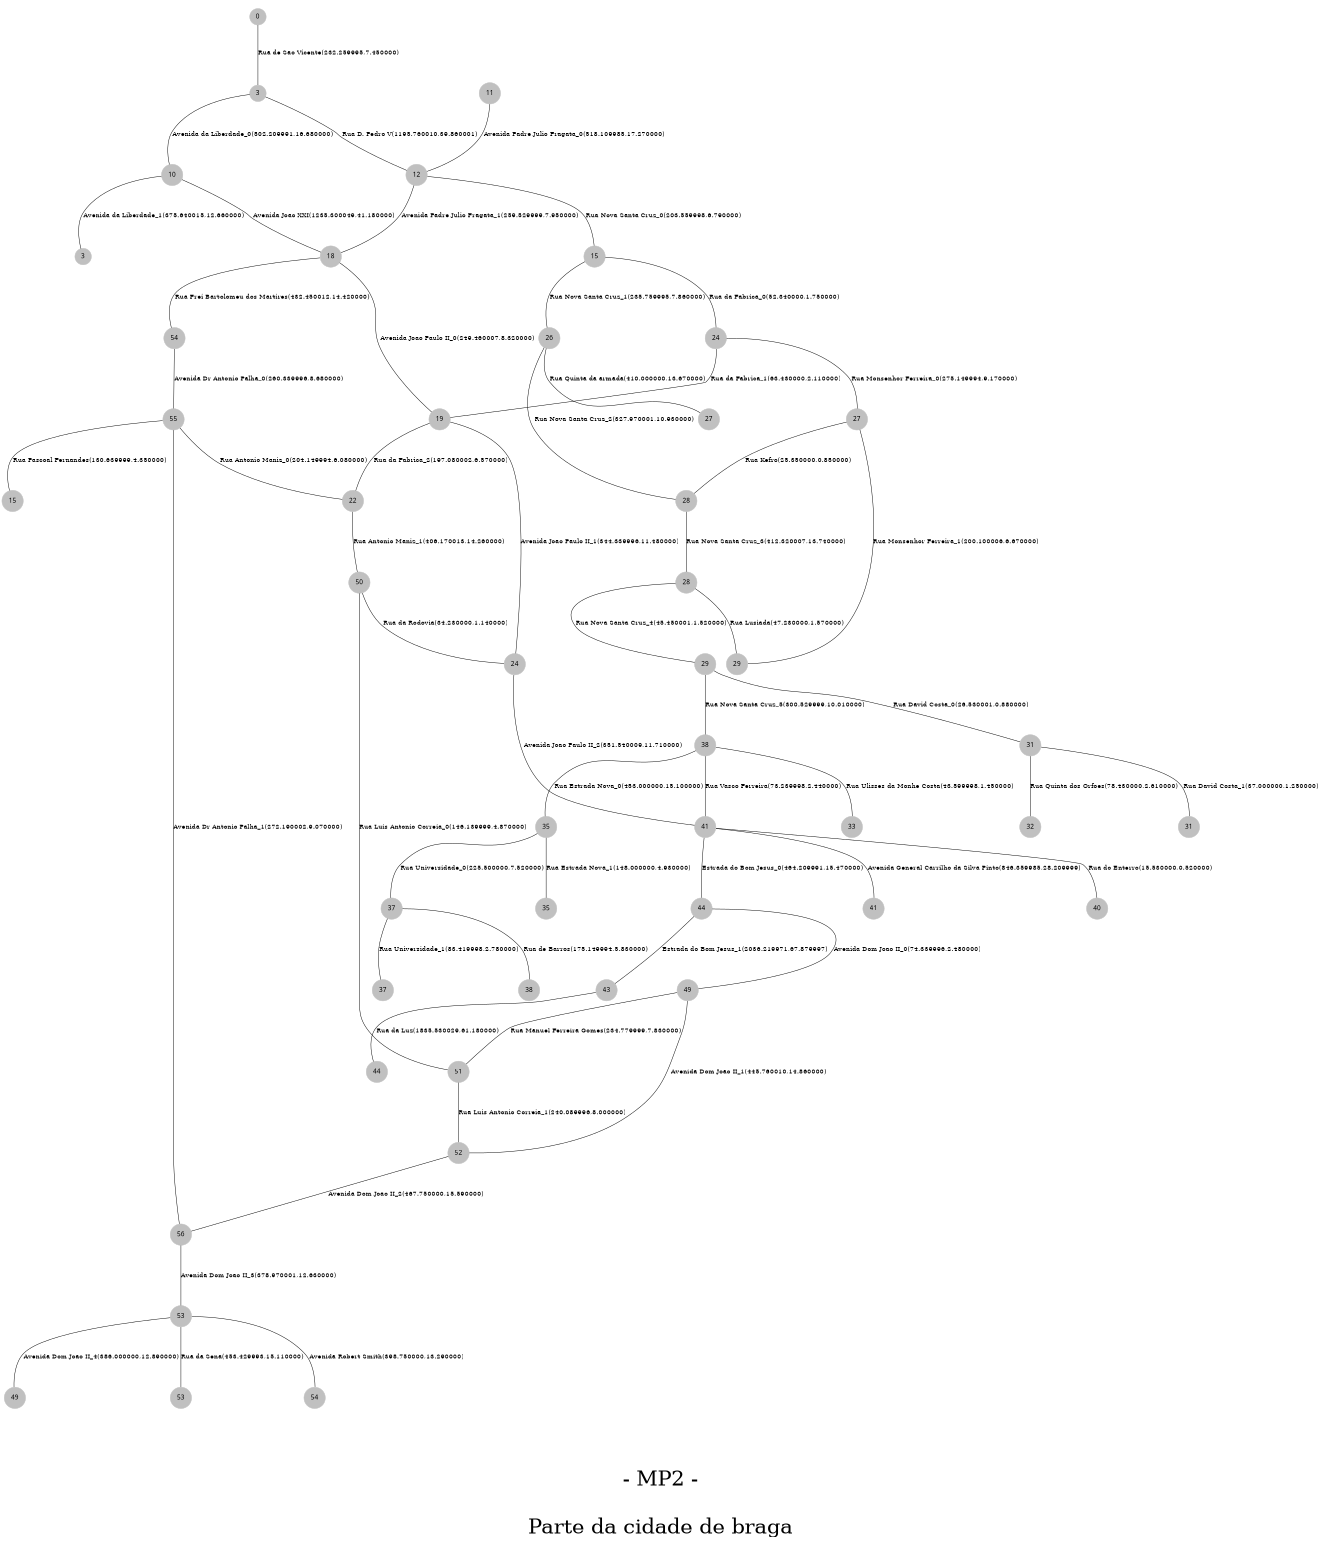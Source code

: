 graph Mp2 {
	graph [center=1,
		fontsize=45,
		label="\n\n- MP2 -\n\nParte da cidade de braga",
		maxdist="10.000",
		ratio=fill,
		size="8.8,10.4"
	];
	node [color=gray,
		fontname="Helvetica-Outline",
		height=".01",
		shape=circle,
		skew="0.0",
		style=filled,
		width=".01"
	];
	edge [color=black];
	node1	 [dist="0.000",
		label=0];
	node2	 [dist="1.000",
		label=3];
	node1 -- node2	 [label="Rua de Sao Vicente(232.259995,7.450000)"];
	node3	 [dist="2.000",
		label=10];
	node2 -- node3	 [label="Avenida da Liberdade_0(502.209991,16.680000)"];
	node6	 [dist="2.000",
		label=12];
	node2 -- node6	 [label="Rua D. Pedro V(1195.760010,39.860001)"];
	node4	 [dist="3.000",
		label=3];
	node3 -- node4	 [label="Avenida da Liberdade_1(375.640015,12.660000)"];
	node7	 [dist="3.000",
		label=18];
	node3 -- node7	 [label="Avenida Joao XXI(1235.300049,41.180000)"];
	node9	 [dist="3.000",
		label=15];
	node6 -- node9	 [label="Rua Nova Santa Cruz_0(203.559998,6.790000)"];
	node6 -- node7	 [label="Avenida Padre Julio Fragata_1(259.529999,7.950000)"];
	node19	 [dist="4.000",
		label=26];
	node9 -- node19	 [label="Rua Nova Santa Cruz_1(235.759995,7.860000)"];
	node10	 [dist="4.000",
		label=24];
	node9 -- node10	 [label="Rua da Fabrica_0(52.340000,1.750000)"];
	node18	 [dist="5.000",
		label=28];
	node19 -- node18	 [label="Rua Nova Santa Cruz_2(327.970001,10.930000)"];
	node20	 [dist="5.000",
		label=27];
	node19 -- node20	 [label="Rua Quinta da armada(410.000000,13.670000)"];
	node32	 [dist="6.000",
		label=28];
	node18 -- node32	 [label="Rua Nova Santa Cruz_3(412.320007,13.740000)"];
	node21	 [dist="7.000",
		label=29];
	node32 -- node21	 [label="Rua Nova Santa Cruz_4(45.450001,1.520000)"];
	node33	 [dist="6.000",
		label=29];
	node32 -- node33	 [label="Rua Lusiada(47.230000,1.570000)"];
	node25	 [dist="7.000",
		label=38];
	node21 -- node25	 [label="Rua Nova Santa Cruz_5(300.529999,10.010000)"];
	node22	 [dist="8.000",
		label=31];
	node21 -- node22	 [label="Rua David Costa_0(26.530001,0.880000)"];
	node26	 [dist="8.000",
		label=33];
	node25 -- node26	 [label="Rua Ulisses da Monhe Costa(43.599998,1.450000)"];
	node27	 [dist="8.000",
		label=35];
	node25 -- node27	 [label="Rua Estrada Nova_0(453.000000,15.100000)"];
	node34	 [dist="6.000",
		label=41];
	node25 -- node34	 [label="Rua Vasco Ferreira(73.239998,2.440000)"];
	node8	 [dist="4.000",
		label=54];
	node7 -- node8	 [label="Rua Frei Bartolomeu dos Martires(432.450012,14.420000)"];
	node11	 [dist="4.000",
		label=19];
	node7 -- node11	 [label="Avenida Joao Paulo II_0(249.460007,8.320000)"];
	node5	 [dist="3.000",
		label=11];
	node5 -- node6	 [label="Avenida Padre Julio Fragata_0(518.109985,17.270000)"];
	node13	 [dist="5.000",
		label=55];
	node8 -- node13	 [label="Avenida Dr Antonio Palha_0(260.339996,8.680000)"];
	node14	 [dist="6.000",
		label=15];
	node13 -- node14	 [label="Rua Pascoal Fernandes(130.639999,4.350000)"];
	node12	 [dist="5.000",
		label=22];
	node13 -- node12	 [label="Rua Antonio Maniz_0(204.149994,6.080000)"];
	node40	 [dist="6.000",
		label=56];
	node13 -- node40	 [label="Avenida Dr Antonio Palha_1(272.190002,9.070000)"];
	node10 -- node11	 [label="Rua da Fabrica_1(63.430000,2.110000)"];
	node17	 [dist="5.000",
		label=27];
	node10 -- node17	 [label="Rua Monsenhor Ferreira_0(275.149994,9.170000)"];
	node11 -- node12	 [label="Rua da Fabrica_2(197.080002,6.570000)"];
	node16	 [dist="5.000",
		label=24];
	node11 -- node16	 [label="Avenida Joao Paulo II_1(344.339996,11.480000)"];
	node15	 [dist="6.000",
		label=50];
	node12 -- node15	 [label="Rua Antonio Maniz_1(406.170013,14.260000)"];
	node16 -- node34	 [label="Avenida Joao Paulo II_2(351.540009,11.710000)"];
	node35	 [dist="7.000",
		label=40];
	node34 -- node35	 [label="Rua do Enterro(15.530000,0.520000)"];
	node37	 [dist="7.000",
		label=41];
	node34 -- node37	 [label="Avenida General Carrilho da Silva Pinto(846.359985,28.209999)"];
	node36	 [dist="7.000",
		label=44];
	node34 -- node36	 [label="Estrada do Bom Jesus_0(464.209991,15.470000)"];
	node15 -- node16	 [label="Rua da Rodovia(34.230000,1.140000)"];
	node39	 [dist="7.000",
		label=51];
	node15 -- node39	 [label="Rua Luis Antonio Correia_0(146.139999,4.870000)"];
	node17 -- node33	 [label="Rua Monsenhor Ferreira_1(200.100006,6.670000)"];
	node17 -- node18	 [label="Rua Kefro(25.350000,0.850000)"];
	node23	 [dist="9.000",
		label=31];
	node22 -- node23	 [label="Rua David Costa_1(37.000000,1.250000)"];
	node24	 [dist="9.000",
		label=32];
	node22 -- node24	 [label="Rua Quinta dos Orfoes(78.430000,2.610000)"];
	node28	 [dist="9.000",
		label=35];
	node27 -- node28	 [label="Rua Estrada Nova_1(148.000000,4.930000)"];
	node29	 [dist="9.000",
		label=37];
	node27 -- node29	 [label="Rua Universidade_0(225.500000,7.520000)"];
	node31	 [dist="10.000",
		label=37];
	node29 -- node31	 [label="Rua Universidade_1(83.419998,2.780000)"];
	node30	 [dist="10.000",
		label=38];
	node29 -- node30	 [label="Rua de Barros(175.149994,5.830000)"];
	node41	 [dist="8.000",
		label=43];
	node36 -- node41	 [label="Estrada do Bom Jesus_1(2036.219971,67.879997)"];
	node38	 [dist="8.000",
		label=49];
	node36 -- node38	 [label="Avenida Dom Joao II_0(74.339996,2.480000)"];
	node42	 [dist="9.000",
		label=44];
	node41 -- node42	 [label="Rua da Luz(1835.530029,61.180000)"];
	node47	 [dist="7.000",
		label=52];
	node38 -- node47	 [label="Avenida Dom Joao II_1(445.760010,14.860000)"];
	node38 -- node39	 [label="Rua Manuel Ferreira Gomes(234.779999,7.830000)"];
	node47 -- node40	 [label="Avenida Dom Joao II_2(467.750000,15.590000)"];
	node43	 [dist="7.000",
		label=53];
	node40 -- node43	 [label="Avenida Dom Joao II_3(378.970001,12.630000)"];
	node46	 [dist="8.000",
		label=49];
	node43 -- node46	 [label="Avenida Dom Joao II_4(386.000000,12.890000)"];
	node45	 [dist="8.000",
		label=53];
	node43 -- node45	 [label="Rua da Sena(453.429993,15.110000)"];
	node44	 [dist="8.000",
		label=54];
	node43 -- node44	 [label="Avenida Robert Smith(398.750000,13.290000)"];
	node39 -- node47	 [label="Rua Luis Antonio Correia_1(240.089996,8.000000)"];
}
